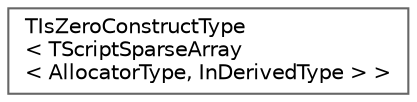 digraph "Graphical Class Hierarchy"
{
 // INTERACTIVE_SVG=YES
 // LATEX_PDF_SIZE
  bgcolor="transparent";
  edge [fontname=Helvetica,fontsize=10,labelfontname=Helvetica,labelfontsize=10];
  node [fontname=Helvetica,fontsize=10,shape=box,height=0.2,width=0.4];
  rankdir="LR";
  Node0 [id="Node000000",label="TIsZeroConstructType\l\< TScriptSparseArray\l\< AllocatorType, InDerivedType \> \>",height=0.2,width=0.4,color="grey40", fillcolor="white", style="filled",URL="$d9/df7/structTIsZeroConstructType_3_01TScriptSparseArray_3_01AllocatorType_00_01InDerivedType_01_4_01_4.html",tooltip=" "];
}

